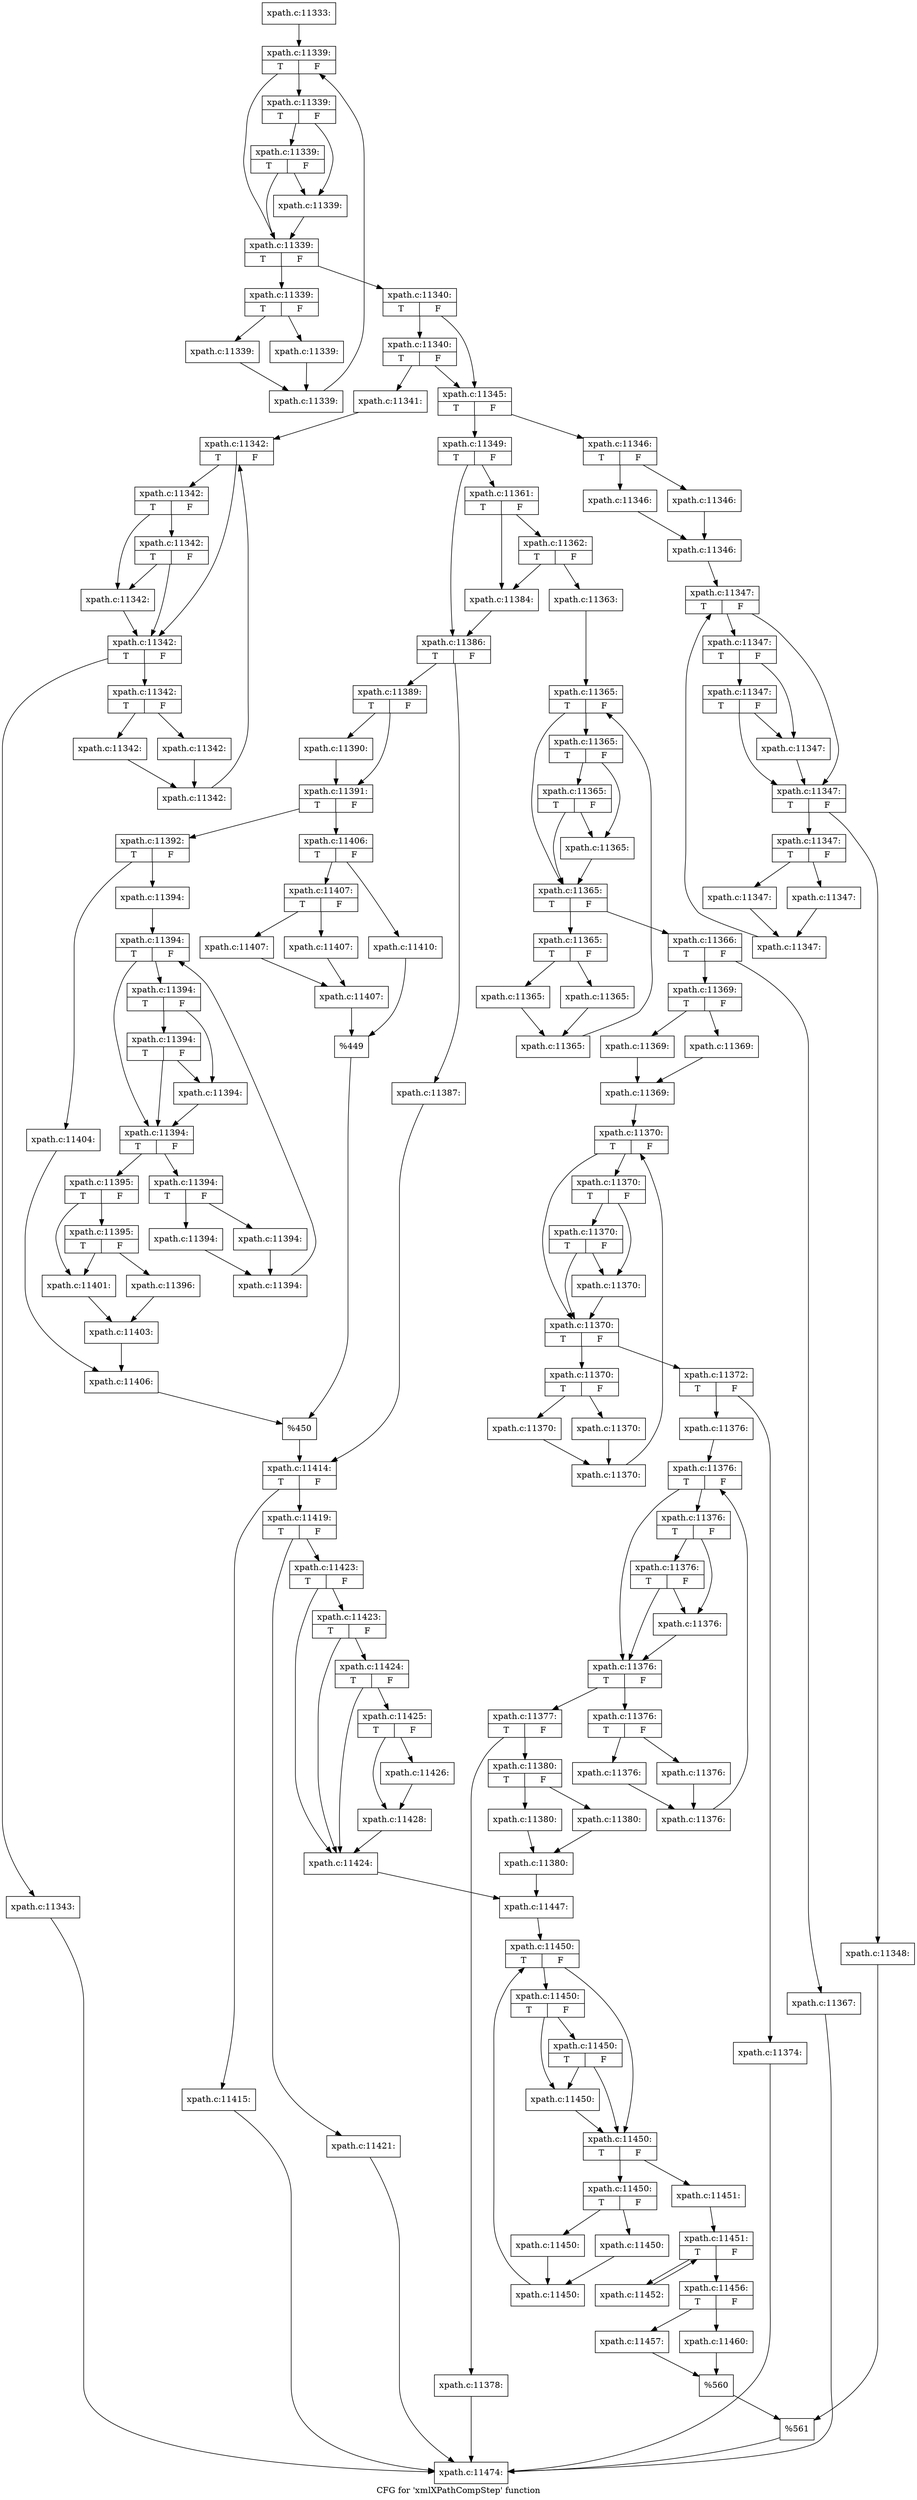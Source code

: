 digraph "CFG for 'xmlXPathCompStep' function" {
	label="CFG for 'xmlXPathCompStep' function";

	Node0x4f622e0 [shape=record,label="{xpath.c:11333:}"];
	Node0x4f622e0 -> Node0x4f74140;
	Node0x4f74140 [shape=record,label="{xpath.c:11339:|{<s0>T|<s1>F}}"];
	Node0x4f74140 -> Node0x4f74380;
	Node0x4f74140 -> Node0x4f74420;
	Node0x4f74420 [shape=record,label="{xpath.c:11339:|{<s0>T|<s1>F}}"];
	Node0x4f74420 -> Node0x4f74780;
	Node0x4f74420 -> Node0x4f743d0;
	Node0x4f74780 [shape=record,label="{xpath.c:11339:|{<s0>T|<s1>F}}"];
	Node0x4f74780 -> Node0x4f74380;
	Node0x4f74780 -> Node0x4f743d0;
	Node0x4f743d0 [shape=record,label="{xpath.c:11339:}"];
	Node0x4f743d0 -> Node0x4f74380;
	Node0x4f74380 [shape=record,label="{xpath.c:11339:|{<s0>T|<s1>F}}"];
	Node0x4f74380 -> Node0x4f74db0;
	Node0x4f74380 -> Node0x4f74330;
	Node0x4f74db0 [shape=record,label="{xpath.c:11339:|{<s0>T|<s1>F}}"];
	Node0x4f74db0 -> Node0x4f75260;
	Node0x4f74db0 -> Node0x4f752b0;
	Node0x4f75260 [shape=record,label="{xpath.c:11339:}"];
	Node0x4f75260 -> Node0x4f75300;
	Node0x4f752b0 [shape=record,label="{xpath.c:11339:}"];
	Node0x4f752b0 -> Node0x4f75300;
	Node0x4f75300 [shape=record,label="{xpath.c:11339:}"];
	Node0x4f75300 -> Node0x4f74140;
	Node0x4f74330 [shape=record,label="{xpath.c:11340:|{<s0>T|<s1>F}}"];
	Node0x4f74330 -> Node0x4f75d50;
	Node0x4f74330 -> Node0x4f75d00;
	Node0x4f75d50 [shape=record,label="{xpath.c:11340:|{<s0>T|<s1>F}}"];
	Node0x4f75d50 -> Node0x4f75c60;
	Node0x4f75d50 -> Node0x4f75d00;
	Node0x4f75c60 [shape=record,label="{xpath.c:11341:}"];
	Node0x4f75c60 -> Node0x4f76920;
	Node0x4f76920 [shape=record,label="{xpath.c:11342:|{<s0>T|<s1>F}}"];
	Node0x4f76920 -> Node0x4f76b60;
	Node0x4f76920 -> Node0x4f76c00;
	Node0x4f76c00 [shape=record,label="{xpath.c:11342:|{<s0>T|<s1>F}}"];
	Node0x4f76c00 -> Node0x4f76f60;
	Node0x4f76c00 -> Node0x4f76bb0;
	Node0x4f76f60 [shape=record,label="{xpath.c:11342:|{<s0>T|<s1>F}}"];
	Node0x4f76f60 -> Node0x4f76b60;
	Node0x4f76f60 -> Node0x4f76bb0;
	Node0x4f76bb0 [shape=record,label="{xpath.c:11342:}"];
	Node0x4f76bb0 -> Node0x4f76b60;
	Node0x4f76b60 [shape=record,label="{xpath.c:11342:|{<s0>T|<s1>F}}"];
	Node0x4f76b60 -> Node0x4f77590;
	Node0x4f76b60 -> Node0x4f76b10;
	Node0x4f77590 [shape=record,label="{xpath.c:11342:|{<s0>T|<s1>F}}"];
	Node0x4f77590 -> Node0x4f77a40;
	Node0x4f77590 -> Node0x4f77a90;
	Node0x4f77a40 [shape=record,label="{xpath.c:11342:}"];
	Node0x4f77a40 -> Node0x4f77ae0;
	Node0x4f77a90 [shape=record,label="{xpath.c:11342:}"];
	Node0x4f77a90 -> Node0x4f77ae0;
	Node0x4f77ae0 [shape=record,label="{xpath.c:11342:}"];
	Node0x4f77ae0 -> Node0x4f76920;
	Node0x4f76b10 [shape=record,label="{xpath.c:11343:}"];
	Node0x4f76b10 -> Node0x4f75cb0;
	Node0x4f75d00 [shape=record,label="{xpath.c:11345:|{<s0>T|<s1>F}}"];
	Node0x4f75d00 -> Node0x4f78ad0;
	Node0x4f75d00 -> Node0x4f78b70;
	Node0x4f78ad0 [shape=record,label="{xpath.c:11346:|{<s0>T|<s1>F}}"];
	Node0x4f78ad0 -> Node0x4f79000;
	Node0x4f78ad0 -> Node0x4f79050;
	Node0x4f79000 [shape=record,label="{xpath.c:11346:}"];
	Node0x4f79000 -> Node0x4f790a0;
	Node0x4f79050 [shape=record,label="{xpath.c:11346:}"];
	Node0x4f79050 -> Node0x4f790a0;
	Node0x4f790a0 [shape=record,label="{xpath.c:11346:}"];
	Node0x4f790a0 -> Node0x4f79930;
	Node0x4f79930 [shape=record,label="{xpath.c:11347:|{<s0>T|<s1>F}}"];
	Node0x4f79930 -> Node0x4f79b70;
	Node0x4f79930 -> Node0x4f79c10;
	Node0x4f79c10 [shape=record,label="{xpath.c:11347:|{<s0>T|<s1>F}}"];
	Node0x4f79c10 -> Node0x4f79f70;
	Node0x4f79c10 -> Node0x4f79bc0;
	Node0x4f79f70 [shape=record,label="{xpath.c:11347:|{<s0>T|<s1>F}}"];
	Node0x4f79f70 -> Node0x4f79b70;
	Node0x4f79f70 -> Node0x4f79bc0;
	Node0x4f79bc0 [shape=record,label="{xpath.c:11347:}"];
	Node0x4f79bc0 -> Node0x4f79b70;
	Node0x4f79b70 [shape=record,label="{xpath.c:11347:|{<s0>T|<s1>F}}"];
	Node0x4f79b70 -> Node0x4f7a5a0;
	Node0x4f79b70 -> Node0x4f79b20;
	Node0x4f7a5a0 [shape=record,label="{xpath.c:11347:|{<s0>T|<s1>F}}"];
	Node0x4f7a5a0 -> Node0x4f7aa50;
	Node0x4f7a5a0 -> Node0x4f7aaa0;
	Node0x4f7aa50 [shape=record,label="{xpath.c:11347:}"];
	Node0x4f7aa50 -> Node0x4f7aaf0;
	Node0x4f7aaa0 [shape=record,label="{xpath.c:11347:}"];
	Node0x4f7aaa0 -> Node0x4f7aaf0;
	Node0x4f7aaf0 [shape=record,label="{xpath.c:11347:}"];
	Node0x4f7aaf0 -> Node0x4f79930;
	Node0x4f79b20 [shape=record,label="{xpath.c:11348:}"];
	Node0x4f79b20 -> Node0x4f78b20;
	Node0x4f78b70 [shape=record,label="{xpath.c:11349:|{<s0>T|<s1>F}}"];
	Node0x4f78b70 -> Node0x4f7ca60;
	Node0x4f78b70 -> Node0x4f7cab0;
	Node0x4f7ca60 [shape=record,label="{xpath.c:11361:|{<s0>T|<s1>F}}"];
	Node0x4f7ca60 -> Node0x4f7d1b0;
	Node0x4f7ca60 -> Node0x4f7d160;
	Node0x4f7d1b0 [shape=record,label="{xpath.c:11362:|{<s0>T|<s1>F}}"];
	Node0x4f7d1b0 -> Node0x4f7d110;
	Node0x4f7d1b0 -> Node0x4f7d160;
	Node0x4f7d110 [shape=record,label="{xpath.c:11363:}"];
	Node0x4f7d110 -> Node0x4f7dec0;
	Node0x4f7dec0 [shape=record,label="{xpath.c:11365:|{<s0>T|<s1>F}}"];
	Node0x4f7dec0 -> Node0x4f7e100;
	Node0x4f7dec0 -> Node0x4f7e1a0;
	Node0x4f7e1a0 [shape=record,label="{xpath.c:11365:|{<s0>T|<s1>F}}"];
	Node0x4f7e1a0 -> Node0x4f7e500;
	Node0x4f7e1a0 -> Node0x4f7e150;
	Node0x4f7e500 [shape=record,label="{xpath.c:11365:|{<s0>T|<s1>F}}"];
	Node0x4f7e500 -> Node0x4f7e100;
	Node0x4f7e500 -> Node0x4f7e150;
	Node0x4f7e150 [shape=record,label="{xpath.c:11365:}"];
	Node0x4f7e150 -> Node0x4f7e100;
	Node0x4f7e100 [shape=record,label="{xpath.c:11365:|{<s0>T|<s1>F}}"];
	Node0x4f7e100 -> Node0x4f7eb30;
	Node0x4f7e100 -> Node0x4f7e0b0;
	Node0x4f7eb30 [shape=record,label="{xpath.c:11365:|{<s0>T|<s1>F}}"];
	Node0x4f7eb30 -> Node0x4f7efe0;
	Node0x4f7eb30 -> Node0x4f7f030;
	Node0x4f7efe0 [shape=record,label="{xpath.c:11365:}"];
	Node0x4f7efe0 -> Node0x4f7f080;
	Node0x4f7f030 [shape=record,label="{xpath.c:11365:}"];
	Node0x4f7f030 -> Node0x4f7f080;
	Node0x4f7f080 [shape=record,label="{xpath.c:11365:}"];
	Node0x4f7f080 -> Node0x4f7dec0;
	Node0x4f7e0b0 [shape=record,label="{xpath.c:11366:|{<s0>T|<s1>F}}"];
	Node0x4f7e0b0 -> Node0x4f7f9e0;
	Node0x4f7e0b0 -> Node0x4f7fa30;
	Node0x4f7f9e0 [shape=record,label="{xpath.c:11367:}"];
	Node0x4f7f9e0 -> Node0x4f75cb0;
	Node0x4f7fa30 [shape=record,label="{xpath.c:11369:|{<s0>T|<s1>F}}"];
	Node0x4f7fa30 -> Node0x4f80170;
	Node0x4f7fa30 -> Node0x4f801c0;
	Node0x4f80170 [shape=record,label="{xpath.c:11369:}"];
	Node0x4f80170 -> Node0x4f80210;
	Node0x4f801c0 [shape=record,label="{xpath.c:11369:}"];
	Node0x4f801c0 -> Node0x4f80210;
	Node0x4f80210 [shape=record,label="{xpath.c:11369:}"];
	Node0x4f80210 -> Node0x4f80b00;
	Node0x4f80b00 [shape=record,label="{xpath.c:11370:|{<s0>T|<s1>F}}"];
	Node0x4f80b00 -> Node0x4f80d40;
	Node0x4f80b00 -> Node0x4f80de0;
	Node0x4f80de0 [shape=record,label="{xpath.c:11370:|{<s0>T|<s1>F}}"];
	Node0x4f80de0 -> Node0x4f81140;
	Node0x4f80de0 -> Node0x4f80d90;
	Node0x4f81140 [shape=record,label="{xpath.c:11370:|{<s0>T|<s1>F}}"];
	Node0x4f81140 -> Node0x4f80d40;
	Node0x4f81140 -> Node0x4f80d90;
	Node0x4f80d90 [shape=record,label="{xpath.c:11370:}"];
	Node0x4f80d90 -> Node0x4f80d40;
	Node0x4f80d40 [shape=record,label="{xpath.c:11370:|{<s0>T|<s1>F}}"];
	Node0x4f80d40 -> Node0x4f81770;
	Node0x4f80d40 -> Node0x4f80cf0;
	Node0x4f81770 [shape=record,label="{xpath.c:11370:|{<s0>T|<s1>F}}"];
	Node0x4f81770 -> Node0x4f81c20;
	Node0x4f81770 -> Node0x4f81c70;
	Node0x4f81c20 [shape=record,label="{xpath.c:11370:}"];
	Node0x4f81c20 -> Node0x4f81cc0;
	Node0x4f81c70 [shape=record,label="{xpath.c:11370:}"];
	Node0x4f81c70 -> Node0x4f81cc0;
	Node0x4f81cc0 [shape=record,label="{xpath.c:11370:}"];
	Node0x4f81cc0 -> Node0x4f80b00;
	Node0x4f80cf0 [shape=record,label="{xpath.c:11372:|{<s0>T|<s1>F}}"];
	Node0x4f80cf0 -> Node0x4f82780;
	Node0x4f80cf0 -> Node0x4f827d0;
	Node0x4f82780 [shape=record,label="{xpath.c:11374:}"];
	Node0x4f82780 -> Node0x4f75cb0;
	Node0x4f827d0 [shape=record,label="{xpath.c:11376:}"];
	Node0x4f827d0 -> Node0x4f82b50;
	Node0x4f82b50 [shape=record,label="{xpath.c:11376:|{<s0>T|<s1>F}}"];
	Node0x4f82b50 -> Node0x4f82d90;
	Node0x4f82b50 -> Node0x4f82e30;
	Node0x4f82e30 [shape=record,label="{xpath.c:11376:|{<s0>T|<s1>F}}"];
	Node0x4f82e30 -> Node0x4f83190;
	Node0x4f82e30 -> Node0x4f82de0;
	Node0x4f83190 [shape=record,label="{xpath.c:11376:|{<s0>T|<s1>F}}"];
	Node0x4f83190 -> Node0x4f82d90;
	Node0x4f83190 -> Node0x4f82de0;
	Node0x4f82de0 [shape=record,label="{xpath.c:11376:}"];
	Node0x4f82de0 -> Node0x4f82d90;
	Node0x4f82d90 [shape=record,label="{xpath.c:11376:|{<s0>T|<s1>F}}"];
	Node0x4f82d90 -> Node0x4f837c0;
	Node0x4f82d90 -> Node0x4f82d40;
	Node0x4f837c0 [shape=record,label="{xpath.c:11376:|{<s0>T|<s1>F}}"];
	Node0x4f837c0 -> Node0x4f83c70;
	Node0x4f837c0 -> Node0x4f83cc0;
	Node0x4f83c70 [shape=record,label="{xpath.c:11376:}"];
	Node0x4f83c70 -> Node0x4f83d10;
	Node0x4f83cc0 [shape=record,label="{xpath.c:11376:}"];
	Node0x4f83cc0 -> Node0x4f83d10;
	Node0x4f83d10 [shape=record,label="{xpath.c:11376:}"];
	Node0x4f83d10 -> Node0x4f82b50;
	Node0x4f82d40 [shape=record,label="{xpath.c:11377:|{<s0>T|<s1>F}}"];
	Node0x4f82d40 -> Node0x4f84670;
	Node0x4f82d40 -> Node0x4f846c0;
	Node0x4f84670 [shape=record,label="{xpath.c:11378:}"];
	Node0x4f84670 -> Node0x4f75cb0;
	Node0x4f846c0 [shape=record,label="{xpath.c:11380:|{<s0>T|<s1>F}}"];
	Node0x4f846c0 -> Node0x4f84e00;
	Node0x4f846c0 -> Node0x4f84e50;
	Node0x4f84e00 [shape=record,label="{xpath.c:11380:}"];
	Node0x4f84e00 -> Node0x4f84ea0;
	Node0x4f84e50 [shape=record,label="{xpath.c:11380:}"];
	Node0x4f84e50 -> Node0x4f84ea0;
	Node0x4f84ea0 [shape=record,label="{xpath.c:11380:}"];
	Node0x4f84ea0 -> Node0x4f860b0;
	Node0x4f7d160 [shape=record,label="{xpath.c:11384:}"];
	Node0x4f7d160 -> Node0x4f7cab0;
	Node0x4f7cab0 [shape=record,label="{xpath.c:11386:|{<s0>T|<s1>F}}"];
	Node0x4f7cab0 -> Node0x4f863b0;
	Node0x4f7cab0 -> Node0x4f86450;
	Node0x4f863b0 [shape=record,label="{xpath.c:11387:}"];
	Node0x4f863b0 -> Node0x4f86400;
	Node0x4f86450 [shape=record,label="{xpath.c:11389:|{<s0>T|<s1>F}}"];
	Node0x4f86450 -> Node0x4f86bb0;
	Node0x4f86450 -> Node0x4f86c00;
	Node0x4f86bb0 [shape=record,label="{xpath.c:11390:}"];
	Node0x4f86bb0 -> Node0x4f86c00;
	Node0x4f86c00 [shape=record,label="{xpath.c:11391:|{<s0>T|<s1>F}}"];
	Node0x4f86c00 -> Node0x4f871b0;
	Node0x4f86c00 -> Node0x4f87250;
	Node0x4f871b0 [shape=record,label="{xpath.c:11392:|{<s0>T|<s1>F}}"];
	Node0x4f871b0 -> Node0x4b77500;
	Node0x4f871b0 -> Node0x4f881b0;
	Node0x4b77500 [shape=record,label="{xpath.c:11394:}"];
	Node0x4b77500 -> Node0x4f883d0;
	Node0x4f883d0 [shape=record,label="{xpath.c:11394:|{<s0>T|<s1>F}}"];
	Node0x4f883d0 -> Node0x4f88570;
	Node0x4f883d0 -> Node0x4f88610;
	Node0x4f88610 [shape=record,label="{xpath.c:11394:|{<s0>T|<s1>F}}"];
	Node0x4f88610 -> Node0x4f88970;
	Node0x4f88610 -> Node0x4f885c0;
	Node0x4f88970 [shape=record,label="{xpath.c:11394:|{<s0>T|<s1>F}}"];
	Node0x4f88970 -> Node0x4f88570;
	Node0x4f88970 -> Node0x4f885c0;
	Node0x4f885c0 [shape=record,label="{xpath.c:11394:}"];
	Node0x4f885c0 -> Node0x4f88570;
	Node0x4f88570 [shape=record,label="{xpath.c:11394:|{<s0>T|<s1>F}}"];
	Node0x4f88570 -> Node0x4f88fa0;
	Node0x4f88570 -> Node0x4f88520;
	Node0x4f88fa0 [shape=record,label="{xpath.c:11394:|{<s0>T|<s1>F}}"];
	Node0x4f88fa0 -> Node0x4f89450;
	Node0x4f88fa0 -> Node0x4f894a0;
	Node0x4f89450 [shape=record,label="{xpath.c:11394:}"];
	Node0x4f89450 -> Node0x4f894f0;
	Node0x4f894a0 [shape=record,label="{xpath.c:11394:}"];
	Node0x4f894a0 -> Node0x4f894f0;
	Node0x4f894f0 [shape=record,label="{xpath.c:11394:}"];
	Node0x4f894f0 -> Node0x4f883d0;
	Node0x4f88520 [shape=record,label="{xpath.c:11395:|{<s0>T|<s1>F}}"];
	Node0x4f88520 -> Node0x4f89ea0;
	Node0x4f88520 -> Node0x4f89e50;
	Node0x4f89ea0 [shape=record,label="{xpath.c:11395:|{<s0>T|<s1>F}}"];
	Node0x4f89ea0 -> Node0x4f89db0;
	Node0x4f89ea0 -> Node0x4f89e50;
	Node0x4f89db0 [shape=record,label="{xpath.c:11396:}"];
	Node0x4f89db0 -> Node0x4f89e00;
	Node0x4f89e50 [shape=record,label="{xpath.c:11401:}"];
	Node0x4f89e50 -> Node0x4f89e00;
	Node0x4f89e00 [shape=record,label="{xpath.c:11403:}"];
	Node0x4f89e00 -> Node0x4f87e80;
	Node0x4f881b0 [shape=record,label="{xpath.c:11404:}"];
	Node0x4f881b0 -> Node0x4f87e80;
	Node0x4f87e80 [shape=record,label="{xpath.c:11406:}"];
	Node0x4f87e80 -> Node0x4f87200;
	Node0x4f87250 [shape=record,label="{xpath.c:11406:|{<s0>T|<s1>F}}"];
	Node0x4f87250 -> Node0x4f8b270;
	Node0x4f87250 -> Node0x4f8b310;
	Node0x4f8b270 [shape=record,label="{xpath.c:11407:|{<s0>T|<s1>F}}"];
	Node0x4f8b270 -> Node0x4f8b7e0;
	Node0x4f8b270 -> Node0x4f8b830;
	Node0x4f8b7e0 [shape=record,label="{xpath.c:11407:}"];
	Node0x4f8b7e0 -> Node0x4f8b880;
	Node0x4f8b830 [shape=record,label="{xpath.c:11407:}"];
	Node0x4f8b830 -> Node0x4f8b880;
	Node0x4f8b880 [shape=record,label="{xpath.c:11407:}"];
	Node0x4f8b880 -> Node0x4f8b2c0;
	Node0x4f8b310 [shape=record,label="{xpath.c:11410:}"];
	Node0x4f8b310 -> Node0x4f8b2c0;
	Node0x4f8b2c0 [shape=record,label="{%449}"];
	Node0x4f8b2c0 -> Node0x4f87200;
	Node0x4f87200 [shape=record,label="{%450}"];
	Node0x4f87200 -> Node0x4f86400;
	Node0x4f86400 [shape=record,label="{xpath.c:11414:|{<s0>T|<s1>F}}"];
	Node0x4f86400 -> Node0x4f8c6c0;
	Node0x4f86400 -> Node0x4f8c710;
	Node0x4f8c6c0 [shape=record,label="{xpath.c:11415:}"];
	Node0x4f8c6c0 -> Node0x4f75cb0;
	Node0x4f8c710 [shape=record,label="{xpath.c:11419:|{<s0>T|<s1>F}}"];
	Node0x4f8c710 -> Node0x4f8d8f0;
	Node0x4f8c710 -> Node0x4f8d940;
	Node0x4f8d8f0 [shape=record,label="{xpath.c:11421:}"];
	Node0x4f8d8f0 -> Node0x4f75cb0;
	Node0x4f8d940 [shape=record,label="{xpath.c:11423:|{<s0>T|<s1>F}}"];
	Node0x4f8d940 -> Node0x4f8dc50;
	Node0x4f8d940 -> Node0x4f8dbb0;
	Node0x4f8dc50 [shape=record,label="{xpath.c:11423:|{<s0>T|<s1>F}}"];
	Node0x4f8dc50 -> Node0x4f8dc00;
	Node0x4f8dc50 -> Node0x4f8dbb0;
	Node0x4f8dc00 [shape=record,label="{xpath.c:11424:|{<s0>T|<s1>F}}"];
	Node0x4f8dc00 -> Node0x4f8db60;
	Node0x4f8dc00 -> Node0x4f8dbb0;
	Node0x4f8db60 [shape=record,label="{xpath.c:11425:|{<s0>T|<s1>F}}"];
	Node0x4f8db60 -> Node0x4f8e710;
	Node0x4f8db60 -> Node0x4f8e760;
	Node0x4f8e710 [shape=record,label="{xpath.c:11426:}"];
	Node0x4f8e710 -> Node0x4f8e760;
	Node0x4f8e760 [shape=record,label="{xpath.c:11428:}"];
	Node0x4f8e760 -> Node0x4f8dbb0;
	Node0x4f8dbb0 [shape=record,label="{xpath.c:11424:}"];
	Node0x4f8dbb0 -> Node0x4f860b0;
	Node0x4f860b0 [shape=record,label="{xpath.c:11447:}"];
	Node0x4f860b0 -> Node0x4f8f810;
	Node0x4f8f810 [shape=record,label="{xpath.c:11450:|{<s0>T|<s1>F}}"];
	Node0x4f8f810 -> Node0x4f8fa10;
	Node0x4f8f810 -> Node0x4f8fab0;
	Node0x4f8fab0 [shape=record,label="{xpath.c:11450:|{<s0>T|<s1>F}}"];
	Node0x4f8fab0 -> Node0x4f8fe10;
	Node0x4f8fab0 -> Node0x4f8fa60;
	Node0x4f8fe10 [shape=record,label="{xpath.c:11450:|{<s0>T|<s1>F}}"];
	Node0x4f8fe10 -> Node0x4f8fa10;
	Node0x4f8fe10 -> Node0x4f8fa60;
	Node0x4f8fa60 [shape=record,label="{xpath.c:11450:}"];
	Node0x4f8fa60 -> Node0x4f8fa10;
	Node0x4f8fa10 [shape=record,label="{xpath.c:11450:|{<s0>T|<s1>F}}"];
	Node0x4f8fa10 -> Node0x4f90440;
	Node0x4f8fa10 -> Node0x4f8f9c0;
	Node0x4f90440 [shape=record,label="{xpath.c:11450:|{<s0>T|<s1>F}}"];
	Node0x4f90440 -> Node0x4f908f0;
	Node0x4f90440 -> Node0x4f90940;
	Node0x4f908f0 [shape=record,label="{xpath.c:11450:}"];
	Node0x4f908f0 -> Node0x4f90990;
	Node0x4f90940 [shape=record,label="{xpath.c:11450:}"];
	Node0x4f90940 -> Node0x4f90990;
	Node0x4f90990 [shape=record,label="{xpath.c:11450:}"];
	Node0x4f90990 -> Node0x4f8f810;
	Node0x4f8f9c0 [shape=record,label="{xpath.c:11451:}"];
	Node0x4f8f9c0 -> Node0x4f91280;
	Node0x4f91280 [shape=record,label="{xpath.c:11451:|{<s0>T|<s1>F}}"];
	Node0x4f91280 -> Node0x4f917c0;
	Node0x4f91280 -> Node0x4f91460;
	Node0x4f917c0 [shape=record,label="{xpath.c:11452:}"];
	Node0x4f917c0 -> Node0x4f91280;
	Node0x4f91460 [shape=record,label="{xpath.c:11456:|{<s0>T|<s1>F}}"];
	Node0x4f91460 -> Node0x4f91af0;
	Node0x4f91460 -> Node0x4f91b90;
	Node0x4f91af0 [shape=record,label="{xpath.c:11457:}"];
	Node0x4f91af0 -> Node0x4f91b40;
	Node0x4f91b90 [shape=record,label="{xpath.c:11460:}"];
	Node0x4f91b90 -> Node0x4f91b40;
	Node0x4f91b40 [shape=record,label="{%560}"];
	Node0x4f91b40 -> Node0x4f78b20;
	Node0x4f78b20 [shape=record,label="{%561}"];
	Node0x4f78b20 -> Node0x4f75cb0;
	Node0x4f75cb0 [shape=record,label="{xpath.c:11474:}"];
}
